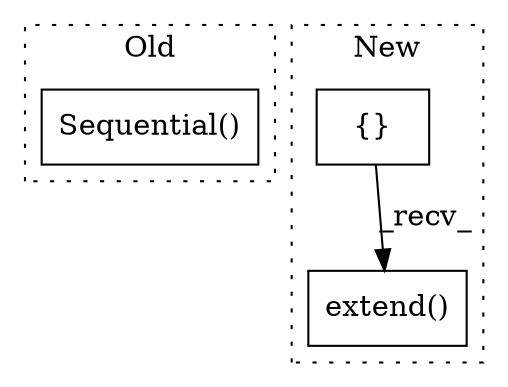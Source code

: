 digraph G {
subgraph cluster0 {
1 [label="Sequential()" a="75" s="5488,5758" l="27,10" shape="box"];
label = "Old";
style="dotted";
}
subgraph cluster1 {
2 [label="extend()" a="75" s="5830,5925" l="19,1" shape="box"];
3 [label="{}" a="59" s="5819,5819" l="2,1" shape="box"];
label = "New";
style="dotted";
}
3 -> 2 [label="_recv_"];
}